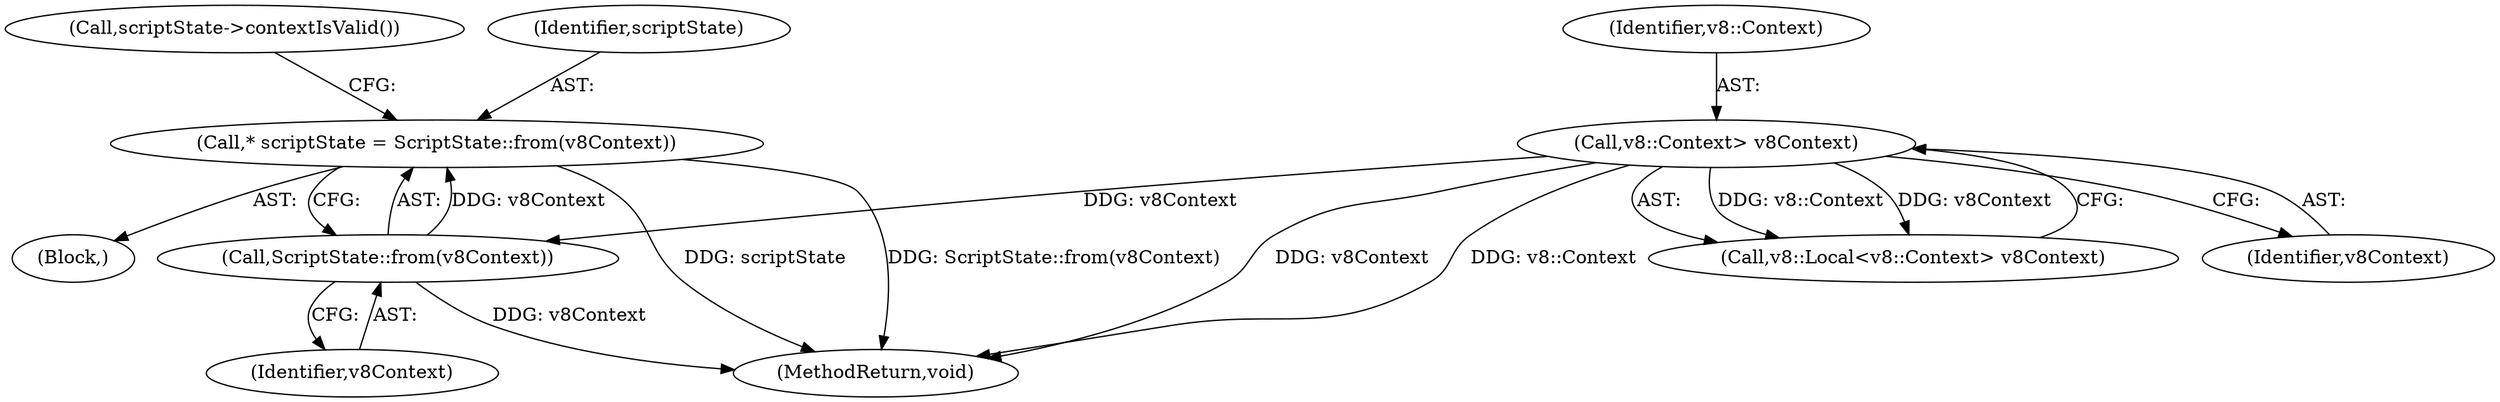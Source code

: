 digraph "0_Chrome_fc81fcf38edd250876cc384a6ed5567e1b2999e4@pointer" {
"1000122" [label="(Call,* scriptState = ScriptState::from(v8Context))"];
"1000124" [label="(Call,ScriptState::from(v8Context))"];
"1000112" [label="(Call,v8::Context> v8Context)"];
"1000122" [label="(Call,* scriptState = ScriptState::from(v8Context))"];
"1000103" [label="(Block,)"];
"1000128" [label="(Call,scriptState->contextIsValid())"];
"1000110" [label="(Call,v8::Local<v8::Context> v8Context)"];
"1000125" [label="(Identifier,v8Context)"];
"1000339" [label="(MethodReturn,void)"];
"1000113" [label="(Identifier,v8::Context)"];
"1000123" [label="(Identifier,scriptState)"];
"1000112" [label="(Call,v8::Context> v8Context)"];
"1000124" [label="(Call,ScriptState::from(v8Context))"];
"1000114" [label="(Identifier,v8Context)"];
"1000122" -> "1000103"  [label="AST: "];
"1000122" -> "1000124"  [label="CFG: "];
"1000123" -> "1000122"  [label="AST: "];
"1000124" -> "1000122"  [label="AST: "];
"1000128" -> "1000122"  [label="CFG: "];
"1000122" -> "1000339"  [label="DDG: scriptState"];
"1000122" -> "1000339"  [label="DDG: ScriptState::from(v8Context)"];
"1000124" -> "1000122"  [label="DDG: v8Context"];
"1000124" -> "1000125"  [label="CFG: "];
"1000125" -> "1000124"  [label="AST: "];
"1000124" -> "1000339"  [label="DDG: v8Context"];
"1000112" -> "1000124"  [label="DDG: v8Context"];
"1000112" -> "1000110"  [label="AST: "];
"1000112" -> "1000114"  [label="CFG: "];
"1000113" -> "1000112"  [label="AST: "];
"1000114" -> "1000112"  [label="AST: "];
"1000110" -> "1000112"  [label="CFG: "];
"1000112" -> "1000339"  [label="DDG: v8Context"];
"1000112" -> "1000339"  [label="DDG: v8::Context"];
"1000112" -> "1000110"  [label="DDG: v8::Context"];
"1000112" -> "1000110"  [label="DDG: v8Context"];
}
